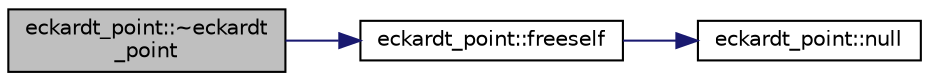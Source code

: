 digraph "eckardt_point::~eckardt_point"
{
  edge [fontname="Helvetica",fontsize="10",labelfontname="Helvetica",labelfontsize="10"];
  node [fontname="Helvetica",fontsize="10",shape=record];
  rankdir="LR";
  Node3 [label="eckardt_point::~eckardt\l_point",height=0.2,width=0.4,color="black", fillcolor="grey75", style="filled", fontcolor="black"];
  Node3 -> Node4 [color="midnightblue",fontsize="10",style="solid",fontname="Helvetica"];
  Node4 [label="eckardt_point::freeself",height=0.2,width=0.4,color="black", fillcolor="white", style="filled",URL="$d6/d2e/classeckardt__point.html#acd5976cca5869b51c9226dc9ff2376a7"];
  Node4 -> Node5 [color="midnightblue",fontsize="10",style="solid",fontname="Helvetica"];
  Node5 [label="eckardt_point::null",height=0.2,width=0.4,color="black", fillcolor="white", style="filled",URL="$d6/d2e/classeckardt__point.html#af6996611233582f1c94d5226a34c59e3"];
}

